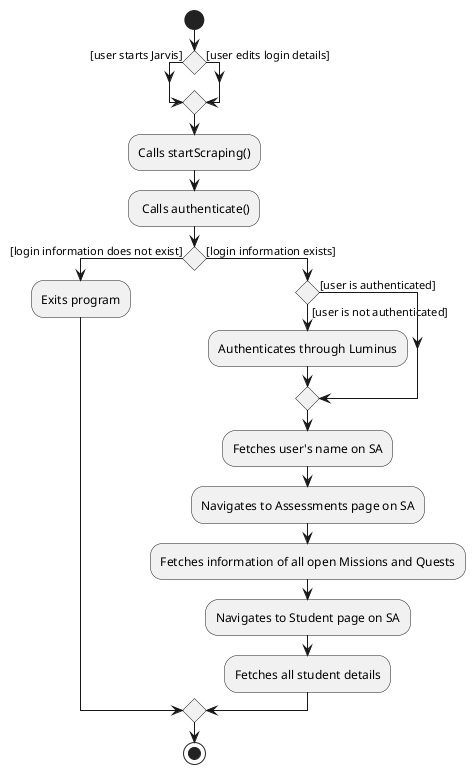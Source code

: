 @startuml
start
If () then ([user starts Jarvis])
    else ([user edits login details])
endif

:Calls startScraping();
: Calls authenticate();

If () then ([login information does not exist])
    :Exits program;

    else ([login information exists])


    If () then ([user is not authenticated])
    :Authenticates through Luminus;

    else ([user is authenticated])
        endif
    :Fetches user's name on SA;
    :Navigates to Assessments page on SA;
    :Fetches information of all open Missions and Quests;
    :Navigates to Student page on SA;
    :Fetches all student details;
    endif
stop
@enduml

